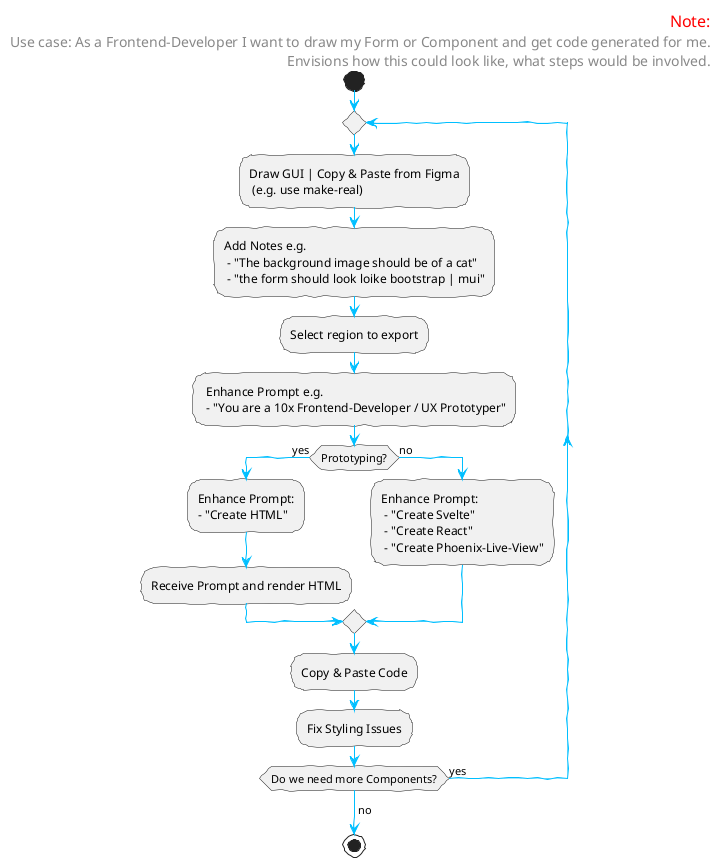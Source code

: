@startuml

skinparam handwritten true

skinparam sequence {
ArrowColor DeepSkyBlue
ActorBorderColor DeepSkyBlue
LifeLineBorderColor blue
LifeLineBackgroundColor #A9DCDF

ParticipantBorderColor DodgerBlue
ParticipantBackgroundColor DeepSkyBlue

ParticipantFontColor #333

ActorBackgroundColor aqua
ActorFontColor DeepSkyBlue
ActorFontSize 17
ActorFontName Aapex
}

header
<font color=red size=16>Note:</font>
<font  size=14>Use case: As a Frontend-Developer I want to draw my Form or Component and get code generated for me.</font>
<font  size=14>Envisions how this could look like, what steps would be involved.</font>
endheader

start

repeat



:Draw GUI | Copy & Paste from Figma
 (e.g. use make-real);

:Add Notes e.g.
 - "The background image should be of a cat"
 - "the form should look loike bootstrap | mui";
:Select region to export;
: Enhance Prompt e.g.
 - "You are a 10x Frontend-Developer / UX Prototyper";

if (Prototyping?) then (yes)
  :Enhance Prompt: 
  - "Create HTML";
  :Receive Prompt and render HTML;
else (no)
  :Enhance Prompt: 
   - "Create Svelte"
   - "Create React"
   - "Create Phoenix-Live-View";
endif

:Copy & Paste Code;
:Fix Styling Issues;


repeat while (Do we need more Components?) is (yes)
->no;

stop

@enduml
